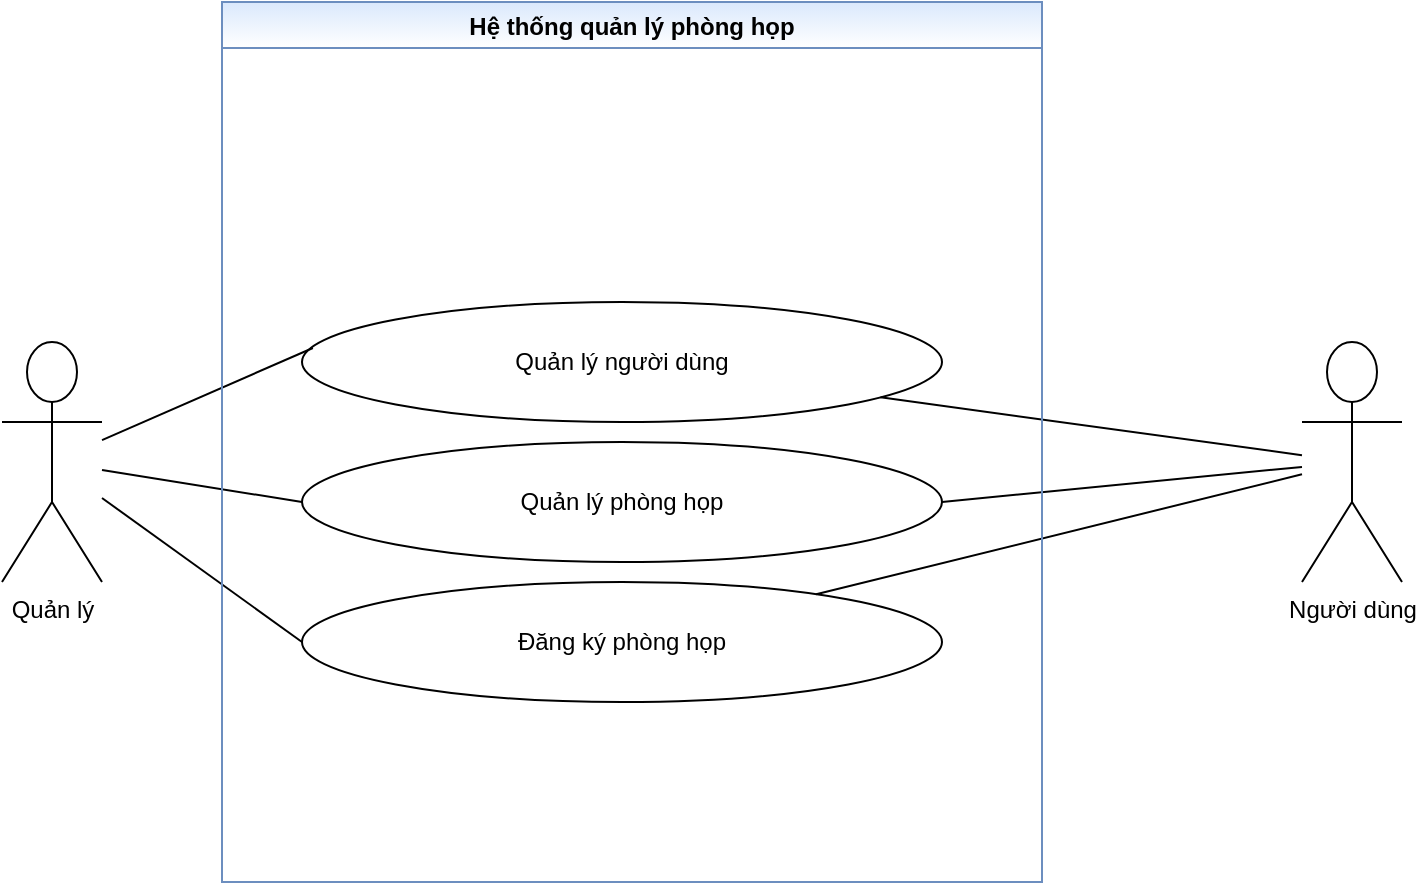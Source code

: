 <mxfile version="17.1.3"><diagram id="iOv5yiuz3GrusbUeVeHW" name="Page-1"><mxGraphModel dx="996" dy="620" grid="1" gridSize="10" guides="1" tooltips="1" connect="1" arrows="1" fold="1" page="1" pageScale="1" pageWidth="850" pageHeight="1100" math="0" shadow="0"><root><mxCell id="0"/><mxCell id="1" parent="0"/><mxCell id="hX5MUTHM7RuPERM_CCS2-1" value="Quản lý&lt;br&gt;" style="shape=umlActor;verticalLabelPosition=bottom;verticalAlign=top;html=1;outlineConnect=0;" vertex="1" parent="1"><mxGeometry x="90" y="280" width="50" height="120" as="geometry"/></mxCell><mxCell id="hX5MUTHM7RuPERM_CCS2-2" value="Người dùng" style="shape=umlActor;verticalLabelPosition=bottom;verticalAlign=top;html=1;outlineConnect=0;" vertex="1" parent="1"><mxGeometry x="740" y="280" width="50" height="120" as="geometry"/></mxCell><mxCell id="hX5MUTHM7RuPERM_CCS2-7" value="Đăng ký phòng họp" style="ellipse;whiteSpace=wrap;html=1;" vertex="1" parent="1"><mxGeometry x="240" y="400" width="320" height="60" as="geometry"/></mxCell><mxCell id="hX5MUTHM7RuPERM_CCS2-8" value="Quản lý phòng họp" style="ellipse;whiteSpace=wrap;html=1;" vertex="1" parent="1"><mxGeometry x="240" y="330" width="320" height="60" as="geometry"/></mxCell><mxCell id="hX5MUTHM7RuPERM_CCS2-9" value="Quản lý người dùng" style="ellipse;whiteSpace=wrap;html=1;" vertex="1" parent="1"><mxGeometry x="240" y="260" width="320" height="60" as="geometry"/></mxCell><mxCell id="hX5MUTHM7RuPERM_CCS2-10" value="" style="endArrow=none;html=1;rounded=0;entryX=0.017;entryY=0.383;entryDx=0;entryDy=0;entryPerimeter=0;" edge="1" parent="1" source="hX5MUTHM7RuPERM_CCS2-1" target="hX5MUTHM7RuPERM_CCS2-9"><mxGeometry width="50" height="50" relative="1" as="geometry"><mxPoint x="400" y="340" as="sourcePoint"/><mxPoint x="350" y="300" as="targetPoint"/></mxGeometry></mxCell><mxCell id="hX5MUTHM7RuPERM_CCS2-11" value="" style="endArrow=none;html=1;rounded=0;entryX=0;entryY=0.5;entryDx=0;entryDy=0;" edge="1" parent="1" source="hX5MUTHM7RuPERM_CCS2-1" target="hX5MUTHM7RuPERM_CCS2-8"><mxGeometry width="50" height="50" relative="1" as="geometry"><mxPoint x="140" y="410" as="sourcePoint"/><mxPoint x="190" y="360" as="targetPoint"/></mxGeometry></mxCell><mxCell id="hX5MUTHM7RuPERM_CCS2-12" value="" style="endArrow=none;html=1;rounded=0;entryX=0;entryY=0.5;entryDx=0;entryDy=0;" edge="1" parent="1" source="hX5MUTHM7RuPERM_CCS2-1" target="hX5MUTHM7RuPERM_CCS2-7"><mxGeometry width="50" height="50" relative="1" as="geometry"><mxPoint x="150" y="500" as="sourcePoint"/><mxPoint x="200" y="450" as="targetPoint"/></mxGeometry></mxCell><mxCell id="hX5MUTHM7RuPERM_CCS2-13" value="" style="endArrow=none;html=1;rounded=0;" edge="1" parent="1" source="hX5MUTHM7RuPERM_CCS2-9" target="hX5MUTHM7RuPERM_CCS2-2"><mxGeometry width="50" height="50" relative="1" as="geometry"><mxPoint x="560" y="340" as="sourcePoint"/><mxPoint x="630.711" y="290" as="targetPoint"/></mxGeometry></mxCell><mxCell id="hX5MUTHM7RuPERM_CCS2-14" value="" style="endArrow=none;html=1;rounded=0;exitX=1;exitY=0.5;exitDx=0;exitDy=0;" edge="1" parent="1" source="hX5MUTHM7RuPERM_CCS2-8" target="hX5MUTHM7RuPERM_CCS2-2"><mxGeometry width="50" height="50" relative="1" as="geometry"><mxPoint x="550" y="410" as="sourcePoint"/><mxPoint x="600" y="360" as="targetPoint"/></mxGeometry></mxCell><mxCell id="hX5MUTHM7RuPERM_CCS2-15" value="" style="endArrow=none;html=1;rounded=0;" edge="1" parent="1" source="hX5MUTHM7RuPERM_CCS2-7" target="hX5MUTHM7RuPERM_CCS2-2"><mxGeometry width="50" height="50" relative="1" as="geometry"><mxPoint x="560" y="480" as="sourcePoint"/><mxPoint x="630.711" y="430" as="targetPoint"/></mxGeometry></mxCell><mxCell id="hX5MUTHM7RuPERM_CCS2-22" value="Hệ thống quản lý phòng họp" style="swimlane;fillColor=#dae8fc;strokeColor=#6c8ebf;gradientColor=#ffffff;" vertex="1" parent="1"><mxGeometry x="200" y="110" width="410" height="440" as="geometry"/></mxCell></root></mxGraphModel></diagram></mxfile>